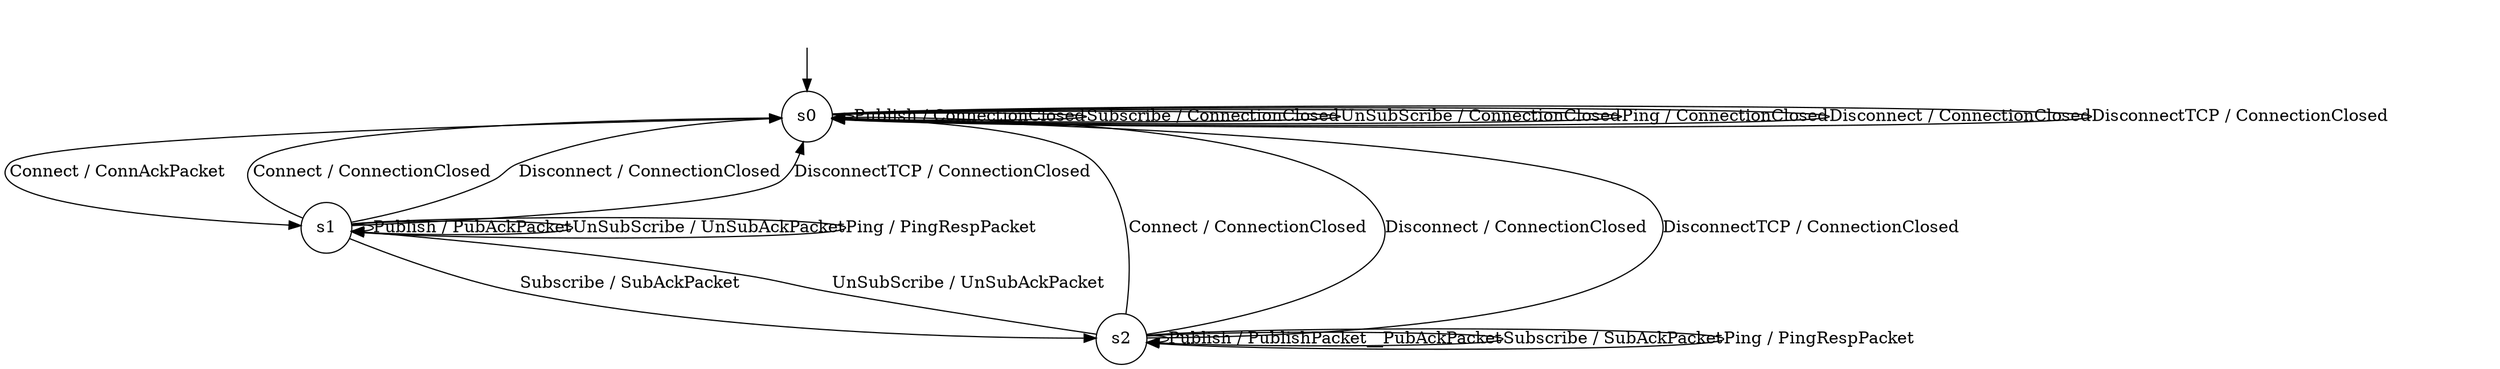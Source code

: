 digraph g {
__start0 [label="" shape="none"];

	s0 [shape="circle" label="s0"];
	s1 [shape="circle" label="s1"];
	s2 [shape="circle" label="s2"];
	s0 -> s1 [label="Connect / ConnAckPacket"];
	s0 -> s0 [label="Publish / ConnectionClosed"];
	s0 -> s0 [label="Subscribe / ConnectionClosed"];
	s0 -> s0 [label="UnSubScribe / ConnectionClosed"];
	s0 -> s0 [label="Ping / ConnectionClosed"];
	s0 -> s0 [label="Disconnect / ConnectionClosed"];
	s0 -> s0 [label="DisconnectTCP / ConnectionClosed"];
	s1 -> s0 [label="Connect / ConnectionClosed"];
	s1 -> s1 [label="Publish / PubAckPacket"];
	s1 -> s2 [label="Subscribe / SubAckPacket"];
	s1 -> s1 [label="UnSubScribe / UnSubAckPacket"];
	s1 -> s1 [label="Ping / PingRespPacket"];
	s1 -> s0 [label="Disconnect / ConnectionClosed"];
	s1 -> s0 [label="DisconnectTCP / ConnectionClosed"];
	s2 -> s0 [label="Connect / ConnectionClosed"];
	s2 -> s2 [label="Publish / PublishPacket__PubAckPacket"];
	s2 -> s2 [label="Subscribe / SubAckPacket"];
	s2 -> s1 [label="UnSubScribe / UnSubAckPacket"];
	s2 -> s2 [label="Ping / PingRespPacket"];
	s2 -> s0 [label="Disconnect / ConnectionClosed"];
	s2 -> s0 [label="DisconnectTCP / ConnectionClosed"];

__start0 -> s0;
}
